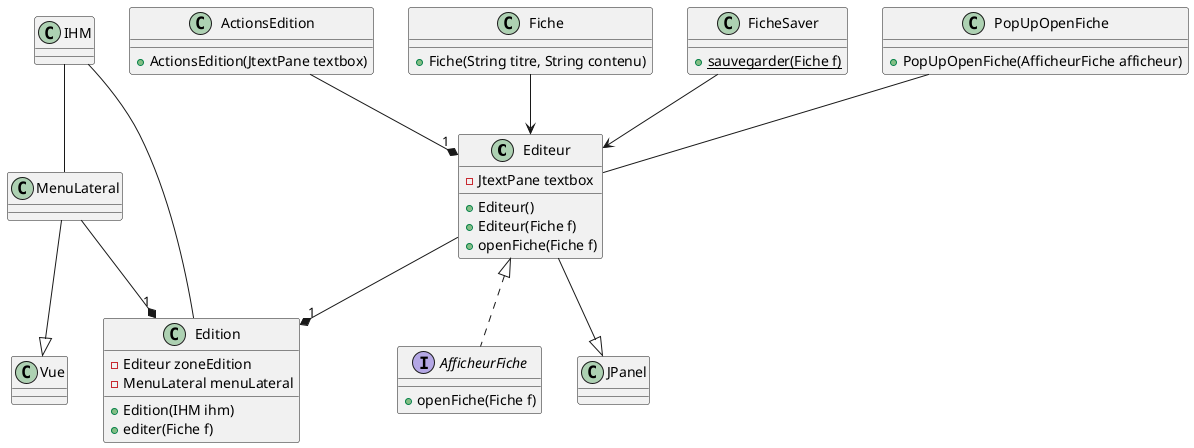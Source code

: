 @startuml Classe Editeur

class Editeur {
    - JtextPane textbox
    + Editeur()
    + Editeur(Fiche f)
    + openFiche(Fiche f)
}

class ActionsEdition {
    + ActionsEdition(JtextPane textbox)
}

class Fiche {
    + Fiche(String titre, String contenu)
}

class FicheSaver {
    {static} + sauvegarder(Fiche f)
}

class PopUpOpenFiche {
    + PopUpOpenFiche(AfficheurFiche afficheur)
}

interface AfficheurFiche {
    + openFiche(Fiche f)
}

class Edition {
    - Editeur zoneEdition
    - MenuLateral menuLateral
    + Edition(IHM ihm)
    + editer(Fiche f)
}

ActionsEdition --* "1" Editeur


PopUpOpenFiche -- Editeur
Fiche --> Editeur
Editeur --|> JPanel
Editeur <|.. AfficheurFiche
FicheSaver --> Editeur
Editeur --* "1" Edition
MenuLateral --* "1" Edition
IHM -- Edition
MenuLateral --|> Vue
IHM -- MenuLateral



@enduml